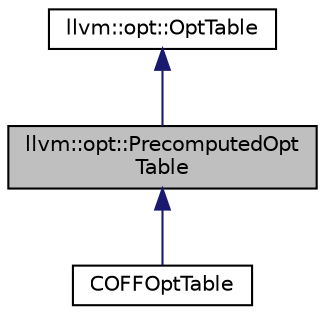 digraph "llvm::opt::PrecomputedOptTable"
{
 // LATEX_PDF_SIZE
  bgcolor="transparent";
  edge [fontname="Helvetica",fontsize="10",labelfontname="Helvetica",labelfontsize="10"];
  node [fontname="Helvetica",fontsize="10",shape=record];
  Node1 [label="llvm::opt::PrecomputedOpt\lTable",height=0.2,width=0.4,color="black", fillcolor="grey75", style="filled", fontcolor="black",tooltip=" "];
  Node2 -> Node1 [dir="back",color="midnightblue",fontsize="10",style="solid",fontname="Helvetica"];
  Node2 [label="llvm::opt::OptTable",height=0.2,width=0.4,color="black",URL="$classllvm_1_1opt_1_1OptTable.html",tooltip="Provide access to the Option info table."];
  Node1 -> Node3 [dir="back",color="midnightblue",fontsize="10",style="solid",fontname="Helvetica"];
  Node3 [label="COFFOptTable",height=0.2,width=0.4,color="black",URL="$classCOFFOptTable.html",tooltip=" "];
}
